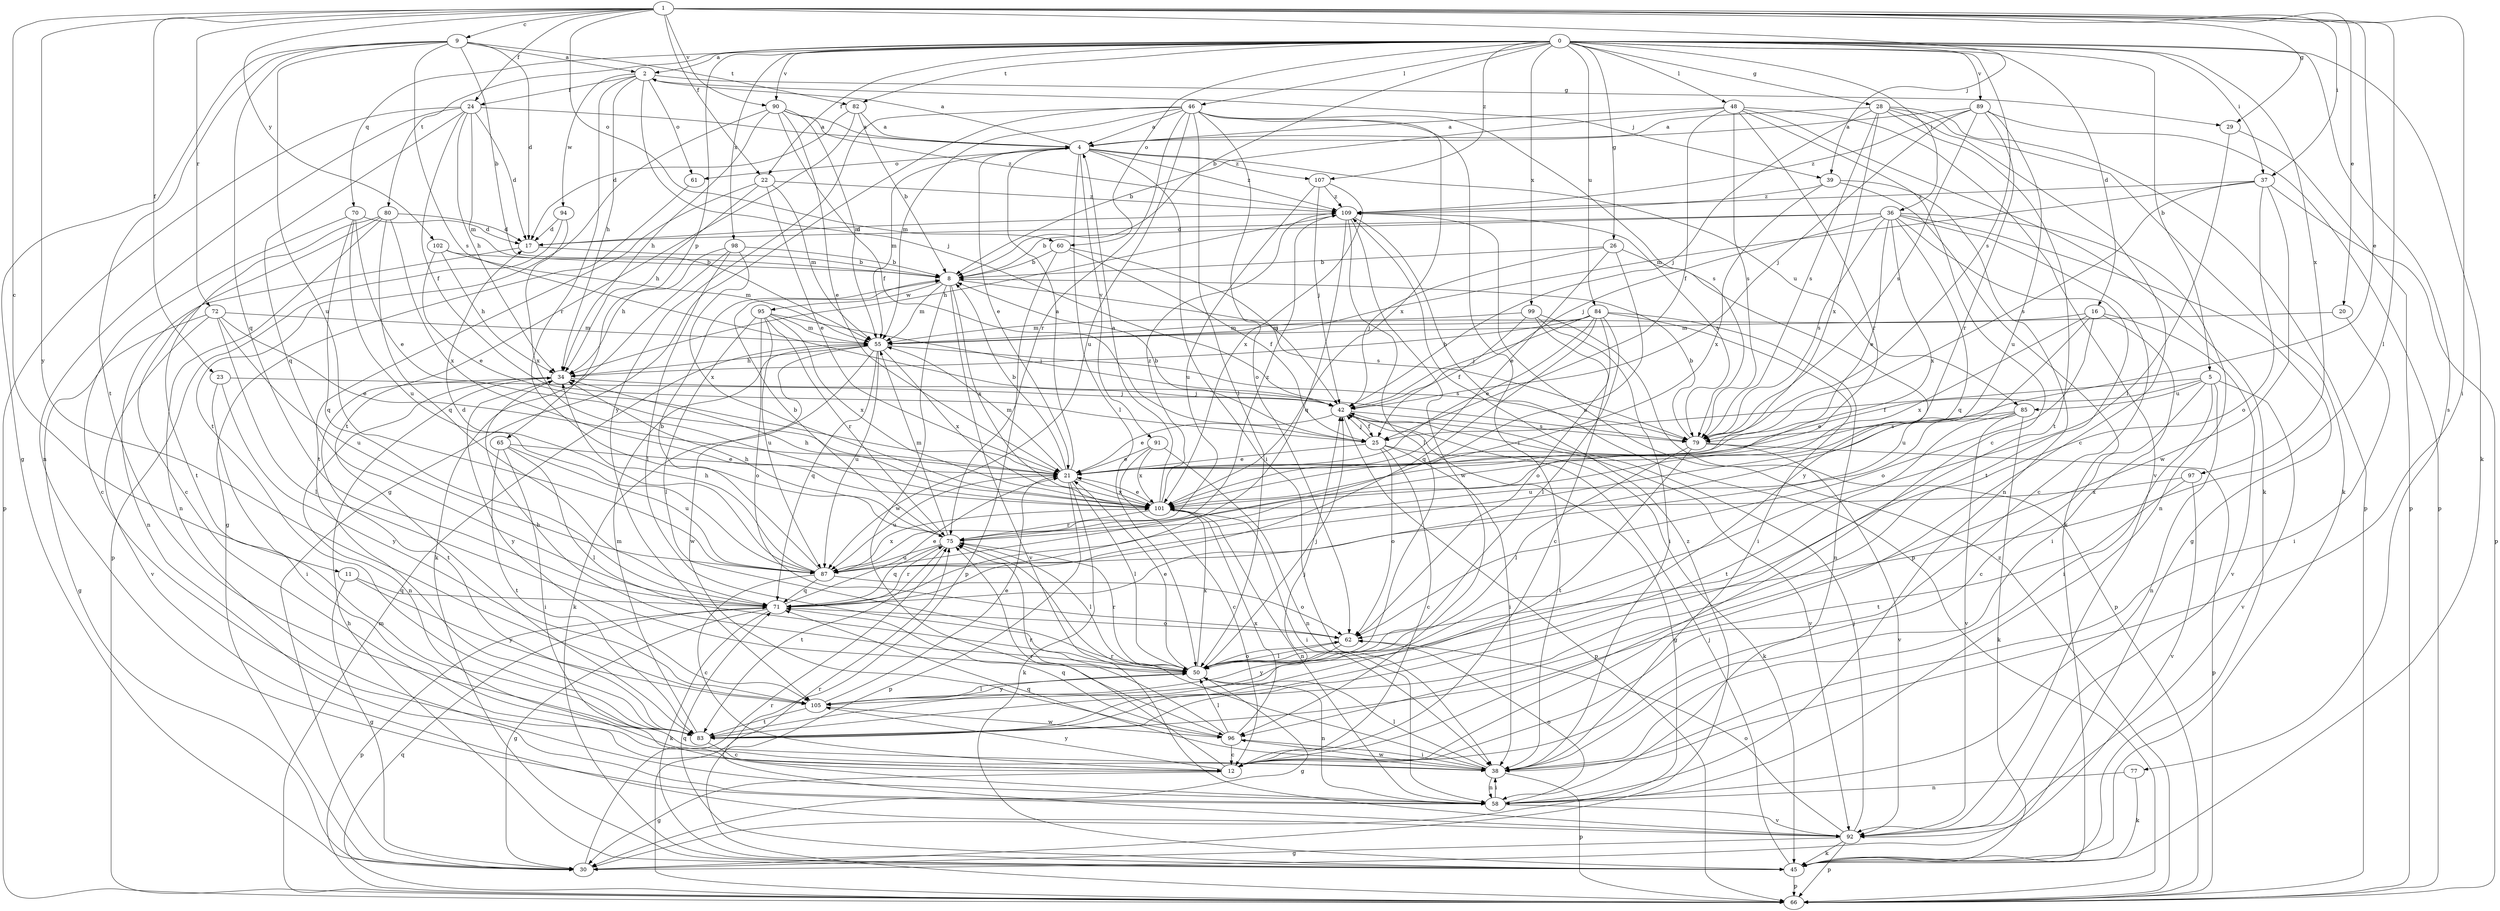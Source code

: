 strict digraph  {
0;
1;
2;
4;
5;
8;
9;
11;
12;
16;
17;
20;
21;
22;
23;
24;
25;
26;
28;
29;
30;
34;
36;
37;
38;
39;
42;
45;
46;
48;
50;
55;
58;
60;
61;
62;
65;
66;
70;
71;
72;
75;
77;
79;
80;
82;
83;
84;
85;
87;
89;
90;
91;
92;
94;
95;
96;
97;
98;
99;
101;
102;
105;
107;
109;
0 -> 2  [label=a];
0 -> 5  [label=b];
0 -> 8  [label=b];
0 -> 16  [label=d];
0 -> 22  [label=f];
0 -> 26  [label=g];
0 -> 28  [label=g];
0 -> 36  [label=i];
0 -> 37  [label=i];
0 -> 45  [label=k];
0 -> 46  [label=l];
0 -> 48  [label=l];
0 -> 60  [label=o];
0 -> 65  [label=p];
0 -> 70  [label=q];
0 -> 77  [label=s];
0 -> 79  [label=s];
0 -> 80  [label=t];
0 -> 82  [label=t];
0 -> 84  [label=u];
0 -> 89  [label=v];
0 -> 90  [label=v];
0 -> 97  [label=x];
0 -> 98  [label=x];
0 -> 99  [label=x];
0 -> 107  [label=z];
1 -> 9  [label=c];
1 -> 11  [label=c];
1 -> 20  [label=e];
1 -> 21  [label=e];
1 -> 22  [label=f];
1 -> 23  [label=f];
1 -> 24  [label=f];
1 -> 29  [label=g];
1 -> 37  [label=i];
1 -> 38  [label=i];
1 -> 39  [label=j];
1 -> 50  [label=l];
1 -> 60  [label=o];
1 -> 72  [label=r];
1 -> 90  [label=v];
1 -> 102  [label=y];
1 -> 105  [label=y];
2 -> 24  [label=f];
2 -> 29  [label=g];
2 -> 34  [label=h];
2 -> 39  [label=j];
2 -> 42  [label=j];
2 -> 61  [label=o];
2 -> 75  [label=r];
2 -> 94  [label=w];
4 -> 2  [label=a];
4 -> 21  [label=e];
4 -> 38  [label=i];
4 -> 50  [label=l];
4 -> 55  [label=m];
4 -> 61  [label=o];
4 -> 85  [label=u];
4 -> 91  [label=v];
4 -> 107  [label=z];
4 -> 109  [label=z];
5 -> 12  [label=c];
5 -> 21  [label=e];
5 -> 25  [label=f];
5 -> 38  [label=i];
5 -> 58  [label=n];
5 -> 85  [label=u];
5 -> 92  [label=v];
8 -> 55  [label=m];
8 -> 79  [label=s];
8 -> 92  [label=v];
8 -> 95  [label=w];
8 -> 96  [label=w];
8 -> 101  [label=x];
9 -> 2  [label=a];
9 -> 8  [label=b];
9 -> 17  [label=d];
9 -> 30  [label=g];
9 -> 71  [label=q];
9 -> 79  [label=s];
9 -> 82  [label=t];
9 -> 83  [label=t];
9 -> 87  [label=u];
11 -> 30  [label=g];
11 -> 71  [label=q];
11 -> 105  [label=y];
12 -> 30  [label=g];
12 -> 75  [label=r];
12 -> 105  [label=y];
16 -> 38  [label=i];
16 -> 55  [label=m];
16 -> 62  [label=o];
16 -> 87  [label=u];
16 -> 92  [label=v];
16 -> 101  [label=x];
17 -> 8  [label=b];
17 -> 58  [label=n];
20 -> 38  [label=i];
20 -> 55  [label=m];
21 -> 4  [label=a];
21 -> 8  [label=b];
21 -> 45  [label=k];
21 -> 50  [label=l];
21 -> 55  [label=m];
21 -> 66  [label=p];
21 -> 87  [label=u];
21 -> 101  [label=x];
22 -> 21  [label=e];
22 -> 34  [label=h];
22 -> 55  [label=m];
22 -> 83  [label=t];
22 -> 109  [label=z];
23 -> 38  [label=i];
23 -> 42  [label=j];
23 -> 105  [label=y];
24 -> 4  [label=a];
24 -> 17  [label=d];
24 -> 25  [label=f];
24 -> 34  [label=h];
24 -> 55  [label=m];
24 -> 58  [label=n];
24 -> 66  [label=p];
24 -> 71  [label=q];
25 -> 8  [label=b];
25 -> 12  [label=c];
25 -> 21  [label=e];
25 -> 38  [label=i];
25 -> 42  [label=j];
25 -> 45  [label=k];
25 -> 62  [label=o];
26 -> 8  [label=b];
26 -> 21  [label=e];
26 -> 42  [label=j];
26 -> 87  [label=u];
26 -> 105  [label=y];
28 -> 4  [label=a];
28 -> 12  [label=c];
28 -> 42  [label=j];
28 -> 45  [label=k];
28 -> 66  [label=p];
28 -> 79  [label=s];
28 -> 83  [label=t];
28 -> 101  [label=x];
29 -> 50  [label=l];
29 -> 66  [label=p];
30 -> 75  [label=r];
30 -> 109  [label=z];
34 -> 42  [label=j];
34 -> 58  [label=n];
34 -> 83  [label=t];
34 -> 105  [label=y];
36 -> 8  [label=b];
36 -> 12  [label=c];
36 -> 17  [label=d];
36 -> 21  [label=e];
36 -> 30  [label=g];
36 -> 42  [label=j];
36 -> 58  [label=n];
36 -> 71  [label=q];
36 -> 79  [label=s];
36 -> 83  [label=t];
36 -> 101  [label=x];
37 -> 55  [label=m];
37 -> 62  [label=o];
37 -> 66  [label=p];
37 -> 79  [label=s];
37 -> 96  [label=w];
37 -> 109  [label=z];
38 -> 50  [label=l];
38 -> 58  [label=n];
38 -> 66  [label=p];
38 -> 71  [label=q];
38 -> 75  [label=r];
38 -> 96  [label=w];
39 -> 45  [label=k];
39 -> 58  [label=n];
39 -> 101  [label=x];
39 -> 109  [label=z];
42 -> 21  [label=e];
42 -> 25  [label=f];
42 -> 30  [label=g];
42 -> 66  [label=p];
42 -> 79  [label=s];
42 -> 92  [label=v];
45 -> 34  [label=h];
45 -> 42  [label=j];
45 -> 66  [label=p];
45 -> 71  [label=q];
46 -> 4  [label=a];
46 -> 30  [label=g];
46 -> 38  [label=i];
46 -> 50  [label=l];
46 -> 55  [label=m];
46 -> 62  [label=o];
46 -> 75  [label=r];
46 -> 79  [label=s];
46 -> 87  [label=u];
46 -> 101  [label=x];
46 -> 105  [label=y];
48 -> 4  [label=a];
48 -> 8  [label=b];
48 -> 12  [label=c];
48 -> 25  [label=f];
48 -> 45  [label=k];
48 -> 75  [label=r];
48 -> 79  [label=s];
48 -> 92  [label=v];
50 -> 21  [label=e];
50 -> 30  [label=g];
50 -> 34  [label=h];
50 -> 42  [label=j];
50 -> 58  [label=n];
50 -> 62  [label=o];
50 -> 75  [label=r];
50 -> 101  [label=x];
50 -> 105  [label=y];
55 -> 34  [label=h];
55 -> 45  [label=k];
55 -> 71  [label=q];
55 -> 79  [label=s];
55 -> 87  [label=u];
55 -> 96  [label=w];
55 -> 101  [label=x];
58 -> 38  [label=i];
58 -> 62  [label=o];
58 -> 92  [label=v];
60 -> 8  [label=b];
60 -> 25  [label=f];
60 -> 42  [label=j];
60 -> 66  [label=p];
61 -> 30  [label=g];
62 -> 50  [label=l];
62 -> 105  [label=y];
65 -> 21  [label=e];
65 -> 38  [label=i];
65 -> 50  [label=l];
65 -> 83  [label=t];
65 -> 87  [label=u];
66 -> 55  [label=m];
66 -> 71  [label=q];
66 -> 109  [label=z];
70 -> 12  [label=c];
70 -> 17  [label=d];
70 -> 21  [label=e];
70 -> 71  [label=q];
70 -> 87  [label=u];
71 -> 21  [label=e];
71 -> 30  [label=g];
71 -> 45  [label=k];
71 -> 62  [label=o];
71 -> 66  [label=p];
71 -> 75  [label=r];
72 -> 21  [label=e];
72 -> 30  [label=g];
72 -> 50  [label=l];
72 -> 55  [label=m];
72 -> 87  [label=u];
72 -> 92  [label=v];
75 -> 8  [label=b];
75 -> 34  [label=h];
75 -> 50  [label=l];
75 -> 55  [label=m];
75 -> 71  [label=q];
75 -> 83  [label=t];
75 -> 87  [label=u];
75 -> 109  [label=z];
77 -> 45  [label=k];
77 -> 58  [label=n];
79 -> 8  [label=b];
79 -> 50  [label=l];
79 -> 66  [label=p];
79 -> 83  [label=t];
79 -> 92  [label=v];
80 -> 12  [label=c];
80 -> 17  [label=d];
80 -> 58  [label=n];
80 -> 71  [label=q];
80 -> 83  [label=t];
80 -> 101  [label=x];
82 -> 4  [label=a];
82 -> 8  [label=b];
82 -> 17  [label=d];
82 -> 83  [label=t];
83 -> 12  [label=c];
83 -> 42  [label=j];
83 -> 55  [label=m];
84 -> 21  [label=e];
84 -> 34  [label=h];
84 -> 38  [label=i];
84 -> 42  [label=j];
84 -> 50  [label=l];
84 -> 55  [label=m];
84 -> 58  [label=n];
84 -> 62  [label=o];
84 -> 71  [label=q];
85 -> 45  [label=k];
85 -> 79  [label=s];
85 -> 83  [label=t];
85 -> 87  [label=u];
85 -> 92  [label=v];
87 -> 8  [label=b];
87 -> 12  [label=c];
87 -> 17  [label=d];
87 -> 34  [label=h];
87 -> 62  [label=o];
87 -> 71  [label=q];
87 -> 101  [label=x];
89 -> 4  [label=a];
89 -> 42  [label=j];
89 -> 66  [label=p];
89 -> 75  [label=r];
89 -> 79  [label=s];
89 -> 87  [label=u];
89 -> 109  [label=z];
90 -> 4  [label=a];
90 -> 21  [label=e];
90 -> 25  [label=f];
90 -> 34  [label=h];
90 -> 55  [label=m];
90 -> 83  [label=t];
90 -> 109  [label=z];
91 -> 12  [label=c];
91 -> 21  [label=e];
91 -> 58  [label=n];
91 -> 101  [label=x];
92 -> 30  [label=g];
92 -> 42  [label=j];
92 -> 45  [label=k];
92 -> 62  [label=o];
92 -> 66  [label=p];
92 -> 75  [label=r];
94 -> 17  [label=d];
94 -> 66  [label=p];
94 -> 101  [label=x];
95 -> 42  [label=j];
95 -> 50  [label=l];
95 -> 55  [label=m];
95 -> 62  [label=o];
95 -> 75  [label=r];
95 -> 87  [label=u];
95 -> 101  [label=x];
96 -> 12  [label=c];
96 -> 38  [label=i];
96 -> 50  [label=l];
96 -> 71  [label=q];
96 -> 75  [label=r];
96 -> 101  [label=x];
97 -> 83  [label=t];
97 -> 92  [label=v];
97 -> 101  [label=x];
98 -> 8  [label=b];
98 -> 34  [label=h];
98 -> 45  [label=k];
98 -> 50  [label=l];
98 -> 101  [label=x];
99 -> 12  [label=c];
99 -> 25  [label=f];
99 -> 38  [label=i];
99 -> 55  [label=m];
99 -> 66  [label=p];
101 -> 4  [label=a];
101 -> 21  [label=e];
101 -> 34  [label=h];
101 -> 38  [label=i];
101 -> 58  [label=n];
101 -> 75  [label=r];
101 -> 109  [label=z];
102 -> 8  [label=b];
102 -> 21  [label=e];
102 -> 34  [label=h];
102 -> 55  [label=m];
105 -> 21  [label=e];
105 -> 50  [label=l];
105 -> 83  [label=t];
105 -> 96  [label=w];
107 -> 42  [label=j];
107 -> 87  [label=u];
107 -> 101  [label=x];
107 -> 109  [label=z];
109 -> 17  [label=d];
109 -> 34  [label=h];
109 -> 50  [label=l];
109 -> 66  [label=p];
109 -> 71  [label=q];
109 -> 79  [label=s];
109 -> 96  [label=w];
}
